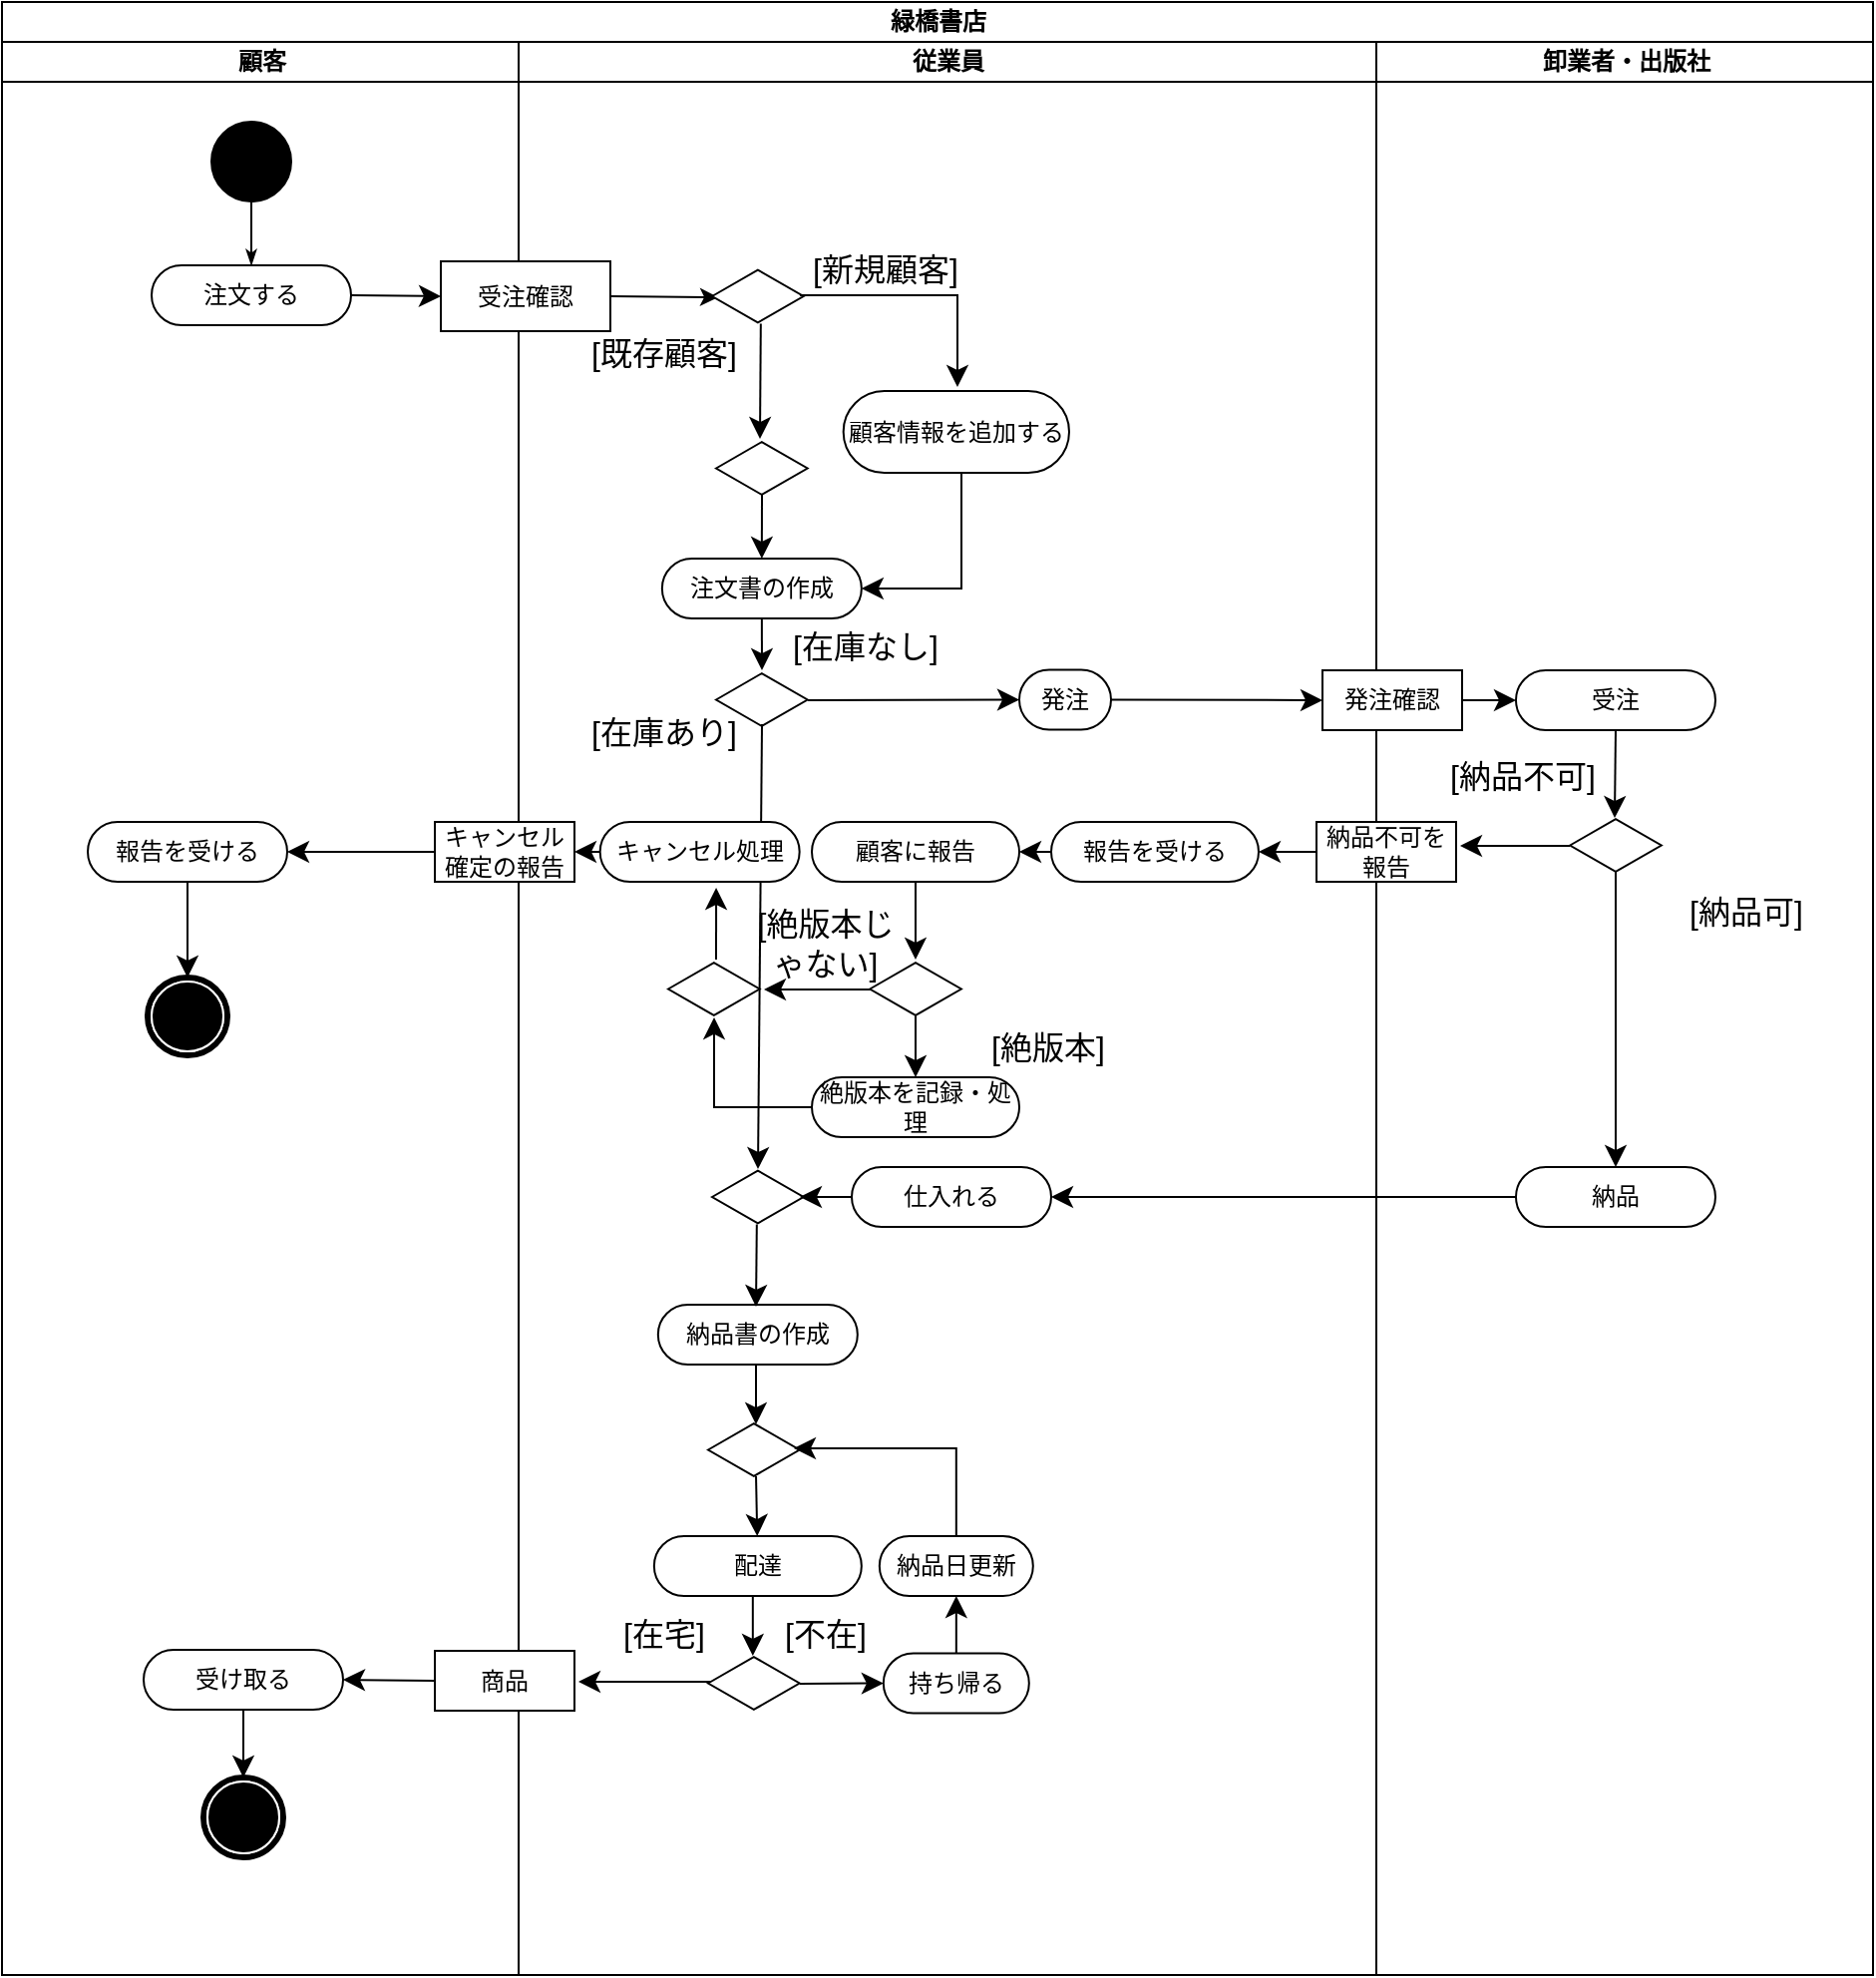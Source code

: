<mxfile version="25.0.3">
  <diagram name="Page-1" id="QY1Tf1sCF1vvzMj34POf">
    <mxGraphModel dx="492" dy="578" grid="0" gridSize="10" guides="1" tooltips="1" connect="1" arrows="1" fold="1" page="0" pageScale="1" pageWidth="827" pageHeight="1169" math="0" shadow="0">
      <root>
        <mxCell id="0" />
        <mxCell id="1" parent="0" />
        <mxCell id="UUrV6kXC2Yj9qnR-KLsr-1" value="緑橋書店" style="swimlane;html=1;childLayout=stackLayout;startSize=20;rounded=0;shadow=0;comic=0;labelBackgroundColor=none;strokeWidth=1;fontFamily=Verdana;fontSize=12;align=center;" vertex="1" parent="1">
          <mxGeometry x="40" y="40" width="938" height="989" as="geometry">
            <mxRectangle x="20" y="20" width="70" height="30" as="alternateBounds" />
          </mxGeometry>
        </mxCell>
        <mxCell id="UUrV6kXC2Yj9qnR-KLsr-2" value="顧客" style="swimlane;html=1;startSize=20;" vertex="1" parent="UUrV6kXC2Yj9qnR-KLsr-1">
          <mxGeometry y="20" width="259" height="969" as="geometry" />
        </mxCell>
        <mxCell id="UUrV6kXC2Yj9qnR-KLsr-3" value="報告を受ける" style="rounded=1;whiteSpace=wrap;html=1;shadow=0;comic=0;labelBackgroundColor=none;strokeWidth=1;fontFamily=Verdana;fontSize=12;align=center;arcSize=50;" vertex="1" parent="UUrV6kXC2Yj9qnR-KLsr-2">
          <mxGeometry x="43" y="391" width="100" height="30" as="geometry" />
        </mxCell>
        <mxCell id="UUrV6kXC2Yj9qnR-KLsr-4" value="" style="ellipse;whiteSpace=wrap;html=1;rounded=0;shadow=0;comic=0;labelBackgroundColor=none;strokeWidth=1;fillColor=#000000;fontFamily=Verdana;fontSize=12;align=center;movable=0;resizable=0;rotatable=0;deletable=0;editable=0;locked=1;connectable=0;" vertex="1" parent="UUrV6kXC2Yj9qnR-KLsr-2">
          <mxGeometry x="105" y="40" width="40" height="40" as="geometry" />
        </mxCell>
        <mxCell id="UUrV6kXC2Yj9qnR-KLsr-5" value="注文する" style="rounded=1;whiteSpace=wrap;html=1;shadow=0;comic=0;labelBackgroundColor=none;strokeWidth=1;fontFamily=Verdana;fontSize=12;align=center;arcSize=50;movable=1;resizable=1;rotatable=1;deletable=1;editable=1;locked=0;connectable=1;" vertex="1" parent="UUrV6kXC2Yj9qnR-KLsr-2">
          <mxGeometry x="75" y="112" width="100" height="30" as="geometry" />
        </mxCell>
        <mxCell id="UUrV6kXC2Yj9qnR-KLsr-6" style="edgeStyle=orthogonalEdgeStyle;rounded=0;html=1;labelBackgroundColor=none;startArrow=none;startFill=0;startSize=5;endArrow=classicThin;endFill=1;endSize=5;jettySize=auto;orthogonalLoop=1;strokeWidth=1;fontFamily=Verdana;fontSize=12;movable=0;resizable=0;rotatable=0;deletable=0;editable=0;locked=1;connectable=0;" edge="1" parent="UUrV6kXC2Yj9qnR-KLsr-2" source="UUrV6kXC2Yj9qnR-KLsr-4" target="UUrV6kXC2Yj9qnR-KLsr-5">
          <mxGeometry relative="1" as="geometry" />
        </mxCell>
        <mxCell id="UUrV6kXC2Yj9qnR-KLsr-7" value="" style="shape=mxgraph.bpmn.shape;html=1;verticalLabelPosition=bottom;labelBackgroundColor=#ffffff;verticalAlign=top;perimeter=ellipsePerimeter;outline=end;symbol=terminate;rounded=0;shadow=0;comic=0;strokeWidth=1;fontFamily=Verdana;fontSize=12;align=center;" vertex="1" parent="UUrV6kXC2Yj9qnR-KLsr-2">
          <mxGeometry x="73" y="469" width="40" height="39" as="geometry" />
        </mxCell>
        <mxCell id="UUrV6kXC2Yj9qnR-KLsr-8" value="受け取る" style="rounded=1;whiteSpace=wrap;html=1;shadow=0;comic=0;labelBackgroundColor=none;strokeWidth=1;fontFamily=Verdana;fontSize=12;align=center;arcSize=50;" vertex="1" parent="UUrV6kXC2Yj9qnR-KLsr-2">
          <mxGeometry x="71" y="806" width="100" height="30" as="geometry" />
        </mxCell>
        <mxCell id="UUrV6kXC2Yj9qnR-KLsr-9" value="" style="shape=mxgraph.bpmn.shape;html=1;verticalLabelPosition=bottom;labelBackgroundColor=#ffffff;verticalAlign=top;perimeter=ellipsePerimeter;outline=end;symbol=terminate;rounded=0;shadow=0;comic=0;strokeWidth=1;fontFamily=Verdana;fontSize=12;align=center;" vertex="1" parent="UUrV6kXC2Yj9qnR-KLsr-2">
          <mxGeometry x="101" y="870" width="40" height="40" as="geometry" />
        </mxCell>
        <mxCell id="UUrV6kXC2Yj9qnR-KLsr-10" value="" style="endArrow=classic;html=1;rounded=0;fontSize=12;startSize=8;endSize=8;curved=1;exitX=0.5;exitY=1;exitDx=0;exitDy=0;entryX=0.5;entryY=0;entryDx=0;entryDy=0;" edge="1" parent="UUrV6kXC2Yj9qnR-KLsr-2" source="UUrV6kXC2Yj9qnR-KLsr-8" target="UUrV6kXC2Yj9qnR-KLsr-9">
          <mxGeometry width="50" height="50" relative="1" as="geometry">
            <mxPoint x="398" y="857" as="sourcePoint" />
            <mxPoint x="119" y="876" as="targetPoint" />
          </mxGeometry>
        </mxCell>
        <mxCell id="UUrV6kXC2Yj9qnR-KLsr-11" value="" style="endArrow=classic;html=1;rounded=0;fontSize=12;startSize=8;endSize=8;curved=1;exitX=0.5;exitY=1;exitDx=0;exitDy=0;entryX=0.5;entryY=0;entryDx=0;entryDy=0;" edge="1" parent="UUrV6kXC2Yj9qnR-KLsr-2" source="UUrV6kXC2Yj9qnR-KLsr-3" target="UUrV6kXC2Yj9qnR-KLsr-7">
          <mxGeometry width="50" height="50" relative="1" as="geometry">
            <mxPoint x="343" y="511" as="sourcePoint" />
            <mxPoint x="84" y="458" as="targetPoint" />
          </mxGeometry>
        </mxCell>
        <mxCell id="UUrV6kXC2Yj9qnR-KLsr-12" value="" style="endArrow=classic;html=1;rounded=0;fontSize=12;startSize=8;endSize=8;curved=1;exitX=0;exitY=0.5;exitDx=0;exitDy=0;entryX=1;entryY=0.5;entryDx=0;entryDy=0;" edge="1" parent="UUrV6kXC2Yj9qnR-KLsr-1" source="UUrV6kXC2Yj9qnR-KLsr-53" target="UUrV6kXC2Yj9qnR-KLsr-3">
          <mxGeometry width="50" height="50" relative="1" as="geometry">
            <mxPoint x="214" y="518.5" as="sourcePoint" />
            <mxPoint x="143" y="521" as="targetPoint" />
          </mxGeometry>
        </mxCell>
        <mxCell id="UUrV6kXC2Yj9qnR-KLsr-13" value="従業員" style="swimlane;html=1;startSize=20;movable=1;resizable=1;rotatable=1;deletable=1;editable=1;locked=0;connectable=1;" vertex="1" parent="UUrV6kXC2Yj9qnR-KLsr-1">
          <mxGeometry x="259" y="20" width="430" height="969" as="geometry" />
        </mxCell>
        <mxCell id="UUrV6kXC2Yj9qnR-KLsr-14" value="顧客に報告" style="rounded=1;whiteSpace=wrap;html=1;shadow=0;comic=0;labelBackgroundColor=none;strokeWidth=1;fontFamily=Verdana;fontSize=12;align=center;arcSize=50;" vertex="1" parent="UUrV6kXC2Yj9qnR-KLsr-13">
          <mxGeometry x="147.0" y="391" width="104" height="30" as="geometry" />
        </mxCell>
        <mxCell id="UUrV6kXC2Yj9qnR-KLsr-15" value="顧客情報を追加する" style="rounded=1;whiteSpace=wrap;html=1;shadow=0;comic=0;labelBackgroundColor=none;strokeWidth=1;fontFamily=Verdana;fontSize=12;align=center;arcSize=50;movable=0;resizable=0;rotatable=0;deletable=0;editable=0;locked=1;connectable=0;" vertex="1" parent="UUrV6kXC2Yj9qnR-KLsr-13">
          <mxGeometry x="162.83" y="175" width="113.17" height="41" as="geometry" />
        </mxCell>
        <mxCell id="UUrV6kXC2Yj9qnR-KLsr-16" value="受注確認" style="rounded=0;whiteSpace=wrap;html=1;movable=1;resizable=1;rotatable=1;deletable=1;editable=1;locked=0;connectable=1;" vertex="1" parent="UUrV6kXC2Yj9qnR-KLsr-13">
          <mxGeometry x="-39" y="110" width="85" height="35" as="geometry" />
        </mxCell>
        <mxCell id="UUrV6kXC2Yj9qnR-KLsr-17" value="" style="endArrow=classic;html=1;rounded=0;fontSize=12;curved=1;exitX=1;exitY=0.5;exitDx=0;exitDy=0;movable=1;resizable=1;rotatable=1;deletable=1;editable=1;locked=0;connectable=1;" edge="1" parent="UUrV6kXC2Yj9qnR-KLsr-13" source="UUrV6kXC2Yj9qnR-KLsr-16">
          <mxGeometry width="50" height="50" relative="1" as="geometry">
            <mxPoint x="55" y="130" as="sourcePoint" />
            <mxPoint x="100" y="128" as="targetPoint" />
            <Array as="points" />
          </mxGeometry>
        </mxCell>
        <mxCell id="UUrV6kXC2Yj9qnR-KLsr-18" value="" style="html=1;whiteSpace=wrap;aspect=fixed;shape=isoRectangle;movable=0;resizable=0;rotatable=0;deletable=0;editable=0;locked=1;connectable=0;" vertex="1" parent="UUrV6kXC2Yj9qnR-KLsr-13">
          <mxGeometry x="97" y="113.75" width="45.83" height="27.5" as="geometry" />
        </mxCell>
        <mxCell id="UUrV6kXC2Yj9qnR-KLsr-19" value="" style="edgeStyle=segmentEdgeStyle;endArrow=classic;html=1;curved=0;rounded=0;endSize=8;startSize=8;fontSize=12;exitX=0.96;exitY=0.482;exitDx=0;exitDy=0;exitPerimeter=0;movable=0;resizable=0;rotatable=0;deletable=0;editable=0;locked=1;connectable=0;" edge="1" parent="UUrV6kXC2Yj9qnR-KLsr-13" source="UUrV6kXC2Yj9qnR-KLsr-18">
          <mxGeometry width="50" height="50" relative="1" as="geometry">
            <mxPoint x="151.0" y="127" as="sourcePoint" />
            <mxPoint x="220" y="173" as="targetPoint" />
            <Array as="points">
              <mxPoint x="220" y="127" />
            </Array>
          </mxGeometry>
        </mxCell>
        <mxCell id="UUrV6kXC2Yj9qnR-KLsr-20" value="" style="endArrow=classic;html=1;rounded=0;fontSize=12;startSize=8;endSize=8;curved=1;movable=1;resizable=1;rotatable=1;deletable=1;editable=1;locked=0;connectable=1;" edge="1" parent="UUrV6kXC2Yj9qnR-KLsr-13">
          <mxGeometry width="50" height="50" relative="1" as="geometry">
            <mxPoint x="121.41" y="141.25" as="sourcePoint" />
            <mxPoint x="121" y="199" as="targetPoint" />
            <Array as="points" />
          </mxGeometry>
        </mxCell>
        <mxCell id="UUrV6kXC2Yj9qnR-KLsr-21" value="[新規顧客]" style="text;html=1;align=center;verticalAlign=middle;whiteSpace=wrap;rounded=0;fontSize=16;movable=0;resizable=0;rotatable=0;deletable=0;editable=0;locked=1;connectable=0;" vertex="1" parent="UUrV6kXC2Yj9qnR-KLsr-13">
          <mxGeometry x="137" y="96" width="94" height="35" as="geometry" />
        </mxCell>
        <mxCell id="UUrV6kXC2Yj9qnR-KLsr-22" value="[既存顧客]" style="text;strokeColor=none;fillColor=none;html=1;align=center;verticalAlign=middle;whiteSpace=wrap;rounded=0;fontSize=16;movable=0;resizable=0;rotatable=0;deletable=0;editable=0;locked=1;connectable=0;" vertex="1" parent="UUrV6kXC2Yj9qnR-KLsr-13">
          <mxGeometry x="34" y="141.25" width="78" height="30" as="geometry" />
        </mxCell>
        <mxCell id="UUrV6kXC2Yj9qnR-KLsr-23" value="" style="html=1;whiteSpace=wrap;aspect=fixed;shape=isoRectangle;movable=1;resizable=1;rotatable=1;deletable=1;editable=1;locked=0;connectable=1;" vertex="1" parent="UUrV6kXC2Yj9qnR-KLsr-13">
          <mxGeometry x="99" y="200" width="45.83" height="27.5" as="geometry" />
        </mxCell>
        <mxCell id="UUrV6kXC2Yj9qnR-KLsr-24" value="" style="endArrow=classic;html=1;rounded=0;fontSize=12;startSize=8;endSize=8;curved=1;movable=1;resizable=1;rotatable=1;deletable=1;editable=1;locked=0;connectable=1;exitX=0.502;exitY=0.982;exitDx=0;exitDy=0;exitPerimeter=0;entryX=0.5;entryY=0;entryDx=0;entryDy=0;" edge="1" parent="UUrV6kXC2Yj9qnR-KLsr-13" source="UUrV6kXC2Yj9qnR-KLsr-23" target="UUrV6kXC2Yj9qnR-KLsr-25">
          <mxGeometry width="50" height="50" relative="1" as="geometry">
            <mxPoint x="121.41" y="250.5" as="sourcePoint" />
            <mxPoint x="125" y="259" as="targetPoint" />
          </mxGeometry>
        </mxCell>
        <mxCell id="UUrV6kXC2Yj9qnR-KLsr-25" value="注文書の作成" style="rounded=1;whiteSpace=wrap;html=1;shadow=0;comic=0;labelBackgroundColor=none;strokeWidth=1;fontFamily=Verdana;fontSize=12;align=center;arcSize=50;movable=1;resizable=1;rotatable=1;deletable=1;editable=1;locked=0;connectable=1;" vertex="1" parent="UUrV6kXC2Yj9qnR-KLsr-13">
          <mxGeometry x="71.92" y="259" width="100" height="30" as="geometry" />
        </mxCell>
        <mxCell id="UUrV6kXC2Yj9qnR-KLsr-26" value="" style="edgeStyle=segmentEdgeStyle;endArrow=classic;html=1;curved=0;rounded=0;endSize=8;startSize=8;fontSize=12;" edge="1" parent="UUrV6kXC2Yj9qnR-KLsr-13">
          <mxGeometry width="50" height="50" relative="1" as="geometry">
            <mxPoint x="185" y="300.5" as="sourcePoint" />
            <mxPoint x="185" y="301" as="targetPoint" />
          </mxGeometry>
        </mxCell>
        <mxCell id="UUrV6kXC2Yj9qnR-KLsr-27" value="" style="edgeStyle=segmentEdgeStyle;endArrow=classic;html=1;curved=0;rounded=0;endSize=8;startSize=8;fontSize=12;movable=1;resizable=1;rotatable=1;deletable=1;editable=1;locked=0;connectable=1;entryX=1;entryY=0.5;entryDx=0;entryDy=0;" edge="1" parent="UUrV6kXC2Yj9qnR-KLsr-13" target="UUrV6kXC2Yj9qnR-KLsr-25">
          <mxGeometry width="50" height="50" relative="1" as="geometry">
            <mxPoint x="222" y="216" as="sourcePoint" />
            <mxPoint x="169" y="265" as="targetPoint" />
            <Array as="points">
              <mxPoint x="222" y="274" />
            </Array>
          </mxGeometry>
        </mxCell>
        <mxCell id="UUrV6kXC2Yj9qnR-KLsr-28" value="" style="html=1;whiteSpace=wrap;aspect=fixed;shape=isoRectangle;movable=1;resizable=1;rotatable=1;deletable=1;editable=1;locked=0;connectable=1;" vertex="1" parent="UUrV6kXC2Yj9qnR-KLsr-13">
          <mxGeometry x="99" y="316" width="45.83" height="27.5" as="geometry" />
        </mxCell>
        <mxCell id="UUrV6kXC2Yj9qnR-KLsr-29" value="[在庫なし]" style="text;strokeColor=none;fillColor=none;html=1;align=center;verticalAlign=middle;whiteSpace=wrap;rounded=0;fontSize=16;" vertex="1" parent="UUrV6kXC2Yj9qnR-KLsr-13">
          <mxGeometry x="135" y="294" width="78" height="17" as="geometry" />
        </mxCell>
        <mxCell id="UUrV6kXC2Yj9qnR-KLsr-30" value="発注" style="rounded=1;whiteSpace=wrap;html=1;shadow=0;comic=0;labelBackgroundColor=none;strokeWidth=1;fontFamily=Verdana;fontSize=12;align=center;arcSize=50;" vertex="1" parent="UUrV6kXC2Yj9qnR-KLsr-13">
          <mxGeometry x="251" y="314.75" width="46" height="30" as="geometry" />
        </mxCell>
        <mxCell id="UUrV6kXC2Yj9qnR-KLsr-31" value="[在庫あり]" style="text;strokeColor=none;fillColor=none;html=1;align=center;verticalAlign=middle;whiteSpace=wrap;rounded=0;fontSize=16;" vertex="1" parent="UUrV6kXC2Yj9qnR-KLsr-13">
          <mxGeometry x="28" y="331" width="90" height="30" as="geometry" />
        </mxCell>
        <mxCell id="UUrV6kXC2Yj9qnR-KLsr-32" value="" style="html=1;whiteSpace=wrap;aspect=fixed;shape=isoRectangle;movable=1;resizable=1;rotatable=1;deletable=1;editable=1;locked=0;connectable=1;" vertex="1" parent="UUrV6kXC2Yj9qnR-KLsr-13">
          <mxGeometry x="97.0" y="565.25" width="45.83" height="27.5" as="geometry" />
        </mxCell>
        <mxCell id="UUrV6kXC2Yj9qnR-KLsr-33" value="" style="endArrow=classic;html=1;rounded=0;fontSize=12;startSize=8;endSize=8;curved=1;exitX=0.502;exitY=0.945;exitDx=0;exitDy=0;exitPerimeter=0;" edge="1" parent="UUrV6kXC2Yj9qnR-KLsr-13" source="UUrV6kXC2Yj9qnR-KLsr-28">
          <mxGeometry width="50" height="50" relative="1" as="geometry">
            <mxPoint x="120.41" y="354.25" as="sourcePoint" />
            <mxPoint x="120" y="565" as="targetPoint" />
          </mxGeometry>
        </mxCell>
        <mxCell id="UUrV6kXC2Yj9qnR-KLsr-34" value="仕入れる" style="rounded=1;whiteSpace=wrap;html=1;shadow=0;comic=0;labelBackgroundColor=none;strokeWidth=1;fontFamily=Verdana;fontSize=12;align=center;arcSize=50;" vertex="1" parent="UUrV6kXC2Yj9qnR-KLsr-13">
          <mxGeometry x="167" y="564" width="100" height="30" as="geometry" />
        </mxCell>
        <mxCell id="UUrV6kXC2Yj9qnR-KLsr-35" value="納品書&lt;span style=&quot;background-color: initial;&quot;&gt;の作成&lt;/span&gt;" style="rounded=1;whiteSpace=wrap;html=1;shadow=0;comic=0;labelBackgroundColor=none;strokeWidth=1;fontFamily=Verdana;fontSize=12;align=center;arcSize=50;" vertex="1" parent="UUrV6kXC2Yj9qnR-KLsr-13">
          <mxGeometry x="69.91" y="633" width="100" height="30" as="geometry" />
        </mxCell>
        <mxCell id="UUrV6kXC2Yj9qnR-KLsr-36" value="" style="endArrow=classic;html=1;rounded=0;fontSize=12;startSize=8;endSize=8;curved=1;" edge="1" parent="UUrV6kXC2Yj9qnR-KLsr-13">
          <mxGeometry width="50" height="50" relative="1" as="geometry">
            <mxPoint x="119.41" y="592.75" as="sourcePoint" />
            <mxPoint x="119" y="634" as="targetPoint" />
          </mxGeometry>
        </mxCell>
        <mxCell id="UUrV6kXC2Yj9qnR-KLsr-37" value="" style="endArrow=classic;html=1;rounded=0;fontSize=12;startSize=8;endSize=8;curved=1;" edge="1" parent="UUrV6kXC2Yj9qnR-KLsr-13">
          <mxGeometry width="50" height="50" relative="1" as="geometry">
            <mxPoint x="119" y="663" as="sourcePoint" />
            <mxPoint x="119" y="693" as="targetPoint" />
          </mxGeometry>
        </mxCell>
        <mxCell id="UUrV6kXC2Yj9qnR-KLsr-38" value="" style="html=1;whiteSpace=wrap;aspect=fixed;shape=isoRectangle;movable=1;resizable=1;rotatable=1;deletable=1;editable=1;locked=0;connectable=1;" vertex="1" parent="UUrV6kXC2Yj9qnR-KLsr-13">
          <mxGeometry x="95.0" y="692" width="45.83" height="27.5" as="geometry" />
        </mxCell>
        <mxCell id="UUrV6kXC2Yj9qnR-KLsr-39" value="配達" style="rounded=1;whiteSpace=wrap;html=1;shadow=0;comic=0;labelBackgroundColor=none;strokeWidth=1;fontFamily=Verdana;fontSize=12;align=center;arcSize=50;" vertex="1" parent="UUrV6kXC2Yj9qnR-KLsr-13">
          <mxGeometry x="67.92" y="749" width="104" height="30" as="geometry" />
        </mxCell>
        <mxCell id="UUrV6kXC2Yj9qnR-KLsr-40" value="" style="endArrow=classic;html=1;rounded=0;fontSize=12;startSize=8;endSize=8;curved=1;" edge="1" parent="UUrV6kXC2Yj9qnR-KLsr-13">
          <mxGeometry width="50" height="50" relative="1" as="geometry">
            <mxPoint x="117.41" y="779" as="sourcePoint" />
            <mxPoint x="117.41" y="809" as="targetPoint" />
          </mxGeometry>
        </mxCell>
        <mxCell id="UUrV6kXC2Yj9qnR-KLsr-41" value="" style="html=1;whiteSpace=wrap;aspect=fixed;shape=isoRectangle;movable=1;resizable=1;rotatable=1;deletable=1;editable=1;locked=0;connectable=1;" vertex="1" parent="UUrV6kXC2Yj9qnR-KLsr-13">
          <mxGeometry x="95" y="809" width="45.83" height="27.5" as="geometry" />
        </mxCell>
        <mxCell id="UUrV6kXC2Yj9qnR-KLsr-42" value="" style="endArrow=classic;html=1;rounded=0;fontSize=12;startSize=8;endSize=8;curved=1;entryX=0;entryY=0.5;entryDx=0;entryDy=0;" edge="1" parent="UUrV6kXC2Yj9qnR-KLsr-13" target="UUrV6kXC2Yj9qnR-KLsr-45">
          <mxGeometry width="50" height="50" relative="1" as="geometry">
            <mxPoint x="141" y="823" as="sourcePoint" />
            <mxPoint x="178" y="824" as="targetPoint" />
          </mxGeometry>
        </mxCell>
        <mxCell id="UUrV6kXC2Yj9qnR-KLsr-43" value="[不在]" style="text;strokeColor=none;fillColor=none;html=1;align=center;verticalAlign=middle;whiteSpace=wrap;rounded=0;fontSize=16;" vertex="1" parent="UUrV6kXC2Yj9qnR-KLsr-13">
          <mxGeometry x="124" y="783" width="60" height="30" as="geometry" />
        </mxCell>
        <mxCell id="UUrV6kXC2Yj9qnR-KLsr-44" value="[在宅]" style="text;strokeColor=none;fillColor=none;html=1;align=center;verticalAlign=middle;whiteSpace=wrap;rounded=0;fontSize=16;" vertex="1" parent="UUrV6kXC2Yj9qnR-KLsr-13">
          <mxGeometry x="43" y="783" width="60" height="30" as="geometry" />
        </mxCell>
        <mxCell id="UUrV6kXC2Yj9qnR-KLsr-45" value="持ち帰る" style="rounded=1;whiteSpace=wrap;html=1;shadow=0;comic=0;labelBackgroundColor=none;strokeWidth=1;fontFamily=Verdana;fontSize=12;align=center;arcSize=50;" vertex="1" parent="UUrV6kXC2Yj9qnR-KLsr-13">
          <mxGeometry x="182.91" y="807.75" width="73" height="30" as="geometry" />
        </mxCell>
        <mxCell id="UUrV6kXC2Yj9qnR-KLsr-46" value="納品日更新" style="rounded=1;whiteSpace=wrap;html=1;shadow=0;comic=0;labelBackgroundColor=none;strokeWidth=1;fontFamily=Verdana;fontSize=12;align=center;arcSize=50;" vertex="1" parent="UUrV6kXC2Yj9qnR-KLsr-13">
          <mxGeometry x="180.91" y="749" width="77" height="30" as="geometry" />
        </mxCell>
        <mxCell id="UUrV6kXC2Yj9qnR-KLsr-47" value="" style="endArrow=classic;html=1;rounded=0;fontSize=12;startSize=8;endSize=8;curved=1;entryX=0.5;entryY=1;entryDx=0;entryDy=0;exitX=0.5;exitY=0;exitDx=0;exitDy=0;" edge="1" parent="UUrV6kXC2Yj9qnR-KLsr-13" source="UUrV6kXC2Yj9qnR-KLsr-45" target="UUrV6kXC2Yj9qnR-KLsr-46">
          <mxGeometry width="50" height="50" relative="1" as="geometry">
            <mxPoint x="215" y="809" as="sourcePoint" />
            <mxPoint x="265" y="759" as="targetPoint" />
          </mxGeometry>
        </mxCell>
        <mxCell id="UUrV6kXC2Yj9qnR-KLsr-48" value="" style="edgeStyle=segmentEdgeStyle;endArrow=classic;html=1;curved=0;rounded=0;endSize=8;startSize=8;fontSize=12;entryX=0.938;entryY=0.473;entryDx=0;entryDy=0;entryPerimeter=0;exitX=0.5;exitY=0;exitDx=0;exitDy=0;" edge="1" parent="UUrV6kXC2Yj9qnR-KLsr-13" source="UUrV6kXC2Yj9qnR-KLsr-46" target="UUrV6kXC2Yj9qnR-KLsr-38">
          <mxGeometry width="50" height="50" relative="1" as="geometry">
            <mxPoint x="148" y="757" as="sourcePoint" />
            <mxPoint x="198" y="707" as="targetPoint" />
            <Array as="points">
              <mxPoint x="219" y="705" />
            </Array>
          </mxGeometry>
        </mxCell>
        <mxCell id="UUrV6kXC2Yj9qnR-KLsr-49" value="商品" style="rounded=0;whiteSpace=wrap;html=1;shadow=0;comic=0;labelBackgroundColor=none;strokeWidth=1;fontFamily=Verdana;fontSize=12;align=center;arcSize=50;" vertex="1" parent="UUrV6kXC2Yj9qnR-KLsr-13">
          <mxGeometry x="-42" y="806.5" width="70" height="30" as="geometry" />
        </mxCell>
        <mxCell id="UUrV6kXC2Yj9qnR-KLsr-50" value="" style="endArrow=classic;html=1;rounded=0;fontSize=12;startSize=8;endSize=8;curved=1;exitX=0.5;exitY=1;exitDx=0;exitDy=0;" edge="1" parent="UUrV6kXC2Yj9qnR-KLsr-13" source="UUrV6kXC2Yj9qnR-KLsr-25">
          <mxGeometry width="50" height="50" relative="1" as="geometry">
            <mxPoint x="322" y="384" as="sourcePoint" />
            <mxPoint x="122" y="315" as="targetPoint" />
          </mxGeometry>
        </mxCell>
        <mxCell id="UUrV6kXC2Yj9qnR-KLsr-51" value="" style="endArrow=classic;html=1;rounded=0;fontSize=12;startSize=8;endSize=8;curved=1;exitX=0.524;exitY=0.982;exitDx=0;exitDy=0;exitPerimeter=0;" edge="1" parent="UUrV6kXC2Yj9qnR-KLsr-13" source="UUrV6kXC2Yj9qnR-KLsr-38" target="UUrV6kXC2Yj9qnR-KLsr-39">
          <mxGeometry width="50" height="50" relative="1" as="geometry">
            <mxPoint x="322" y="696" as="sourcePoint" />
            <mxPoint x="372" y="646" as="targetPoint" />
          </mxGeometry>
        </mxCell>
        <mxCell id="UUrV6kXC2Yj9qnR-KLsr-52" value="キャンセル処理" style="rounded=1;whiteSpace=wrap;html=1;shadow=0;comic=0;labelBackgroundColor=none;strokeWidth=1;fontFamily=Verdana;fontSize=12;align=center;arcSize=50;" vertex="1" parent="UUrV6kXC2Yj9qnR-KLsr-13">
          <mxGeometry x="40.83" y="391" width="100" height="30" as="geometry" />
        </mxCell>
        <mxCell id="UUrV6kXC2Yj9qnR-KLsr-53" value="キャンセル確定の報告" style="rounded=0;whiteSpace=wrap;html=1;shadow=0;comic=0;labelBackgroundColor=none;strokeWidth=1;fontFamily=Verdana;fontSize=12;align=center;arcSize=50;" vertex="1" parent="UUrV6kXC2Yj9qnR-KLsr-13">
          <mxGeometry x="-42" y="391" width="70" height="30" as="geometry" />
        </mxCell>
        <mxCell id="UUrV6kXC2Yj9qnR-KLsr-54" value="" style="endArrow=classic;html=1;rounded=0;fontSize=12;startSize=8;endSize=8;curved=1;exitX=0;exitY=0.5;exitDx=0;exitDy=0;entryX=1;entryY=0.5;entryDx=0;entryDy=0;" edge="1" parent="UUrV6kXC2Yj9qnR-KLsr-13" source="UUrV6kXC2Yj9qnR-KLsr-52" target="UUrV6kXC2Yj9qnR-KLsr-53">
          <mxGeometry width="50" height="50" relative="1" as="geometry">
            <mxPoint x="219" y="405" as="sourcePoint" />
            <mxPoint x="269" y="355" as="targetPoint" />
          </mxGeometry>
        </mxCell>
        <mxCell id="UUrV6kXC2Yj9qnR-KLsr-55" value="報告を受ける" style="rounded=1;whiteSpace=wrap;html=1;shadow=0;comic=0;labelBackgroundColor=none;strokeWidth=1;fontFamily=Verdana;fontSize=12;align=center;arcSize=50;" vertex="1" parent="UUrV6kXC2Yj9qnR-KLsr-13">
          <mxGeometry x="267" y="391" width="104" height="30" as="geometry" />
        </mxCell>
        <mxCell id="UUrV6kXC2Yj9qnR-KLsr-56" value="" style="endArrow=classic;html=1;rounded=0;fontSize=12;startSize=8;endSize=8;curved=1;exitX=0;exitY=0.5;exitDx=0;exitDy=0;entryX=1;entryY=0.5;entryDx=0;entryDy=0;" edge="1" parent="UUrV6kXC2Yj9qnR-KLsr-13" source="UUrV6kXC2Yj9qnR-KLsr-55" target="UUrV6kXC2Yj9qnR-KLsr-14">
          <mxGeometry width="50" height="50" relative="1" as="geometry">
            <mxPoint x="296" y="560" as="sourcePoint" />
            <mxPoint x="346" y="510" as="targetPoint" />
          </mxGeometry>
        </mxCell>
        <mxCell id="UUrV6kXC2Yj9qnR-KLsr-57" value="" style="html=1;whiteSpace=wrap;aspect=fixed;shape=isoRectangle;movable=1;resizable=1;rotatable=1;deletable=1;editable=1;locked=0;connectable=1;" vertex="1" parent="UUrV6kXC2Yj9qnR-KLsr-13">
          <mxGeometry x="176.09" y="461" width="45.83" height="27.5" as="geometry" />
        </mxCell>
        <mxCell id="UUrV6kXC2Yj9qnR-KLsr-58" value="絶版本を記録・処理" style="rounded=1;whiteSpace=wrap;html=1;shadow=0;comic=0;labelBackgroundColor=none;strokeWidth=1;fontFamily=Verdana;fontSize=12;align=center;arcSize=50;" vertex="1" parent="UUrV6kXC2Yj9qnR-KLsr-13">
          <mxGeometry x="147.01" y="519" width="104" height="30" as="geometry" />
        </mxCell>
        <mxCell id="UUrV6kXC2Yj9qnR-KLsr-59" value="" style="endArrow=classic;html=1;rounded=0;fontSize=12;startSize=8;endSize=8;curved=1;exitX=0.5;exitY=1;exitDx=0;exitDy=0;" edge="1" parent="UUrV6kXC2Yj9qnR-KLsr-13" source="UUrV6kXC2Yj9qnR-KLsr-14">
          <mxGeometry width="50" height="50" relative="1" as="geometry">
            <mxPoint x="296" y="560" as="sourcePoint" />
            <mxPoint x="199" y="460" as="targetPoint" />
          </mxGeometry>
        </mxCell>
        <mxCell id="UUrV6kXC2Yj9qnR-KLsr-60" value="" style="html=1;whiteSpace=wrap;aspect=fixed;shape=isoRectangle;movable=1;resizable=1;rotatable=1;deletable=1;editable=1;locked=0;connectable=1;" vertex="1" parent="UUrV6kXC2Yj9qnR-KLsr-13">
          <mxGeometry x="75" y="461" width="45.83" height="27.5" as="geometry" />
        </mxCell>
        <mxCell id="UUrV6kXC2Yj9qnR-KLsr-61" value="" style="edgeStyle=segmentEdgeStyle;endArrow=classic;html=1;curved=0;rounded=0;endSize=8;startSize=8;fontSize=12;exitX=0;exitY=0.5;exitDx=0;exitDy=0;entryX=0.502;entryY=1.018;entryDx=0;entryDy=0;entryPerimeter=0;" edge="1" parent="UUrV6kXC2Yj9qnR-KLsr-13" source="UUrV6kXC2Yj9qnR-KLsr-58" target="UUrV6kXC2Yj9qnR-KLsr-60">
          <mxGeometry width="50" height="50" relative="1" as="geometry">
            <mxPoint x="323" y="602" as="sourcePoint" />
            <mxPoint x="373" y="552" as="targetPoint" />
          </mxGeometry>
        </mxCell>
        <mxCell id="UUrV6kXC2Yj9qnR-KLsr-62" value="" style="endArrow=classic;html=1;rounded=0;fontSize=12;startSize=8;endSize=8;curved=1;exitX=0.5;exitY=0.982;exitDx=0;exitDy=0;exitPerimeter=0;entryX=0.5;entryY=0;entryDx=0;entryDy=0;" edge="1" parent="UUrV6kXC2Yj9qnR-KLsr-13" source="UUrV6kXC2Yj9qnR-KLsr-57" target="UUrV6kXC2Yj9qnR-KLsr-58">
          <mxGeometry width="50" height="50" relative="1" as="geometry">
            <mxPoint x="323" y="602" as="sourcePoint" />
            <mxPoint x="373" y="552" as="targetPoint" />
          </mxGeometry>
        </mxCell>
        <mxCell id="UUrV6kXC2Yj9qnR-KLsr-63" value="" style="endArrow=classic;html=1;rounded=0;fontSize=12;startSize=8;endSize=8;curved=1;exitX=0.02;exitY=0.509;exitDx=0;exitDy=0;exitPerimeter=0;" edge="1" parent="UUrV6kXC2Yj9qnR-KLsr-13" source="UUrV6kXC2Yj9qnR-KLsr-57">
          <mxGeometry width="50" height="50" relative="1" as="geometry">
            <mxPoint x="323" y="602" as="sourcePoint" />
            <mxPoint x="123" y="475" as="targetPoint" />
          </mxGeometry>
        </mxCell>
        <mxCell id="UUrV6kXC2Yj9qnR-KLsr-64" value="[絶版本]" style="text;strokeColor=none;fillColor=none;html=1;align=center;verticalAlign=middle;whiteSpace=wrap;rounded=0;fontSize=16;" vertex="1" parent="UUrV6kXC2Yj9qnR-KLsr-13">
          <mxGeometry x="210" y="489" width="111" height="30" as="geometry" />
        </mxCell>
        <mxCell id="UUrV6kXC2Yj9qnR-KLsr-65" value="[絶版本じゃない]" style="text;strokeColor=none;fillColor=none;html=1;align=center;verticalAlign=middle;whiteSpace=wrap;rounded=0;fontSize=16;" vertex="1" parent="UUrV6kXC2Yj9qnR-KLsr-13">
          <mxGeometry x="115.04" y="437" width="77.92" height="30" as="geometry" />
        </mxCell>
        <mxCell id="UUrV6kXC2Yj9qnR-KLsr-66" value="" style="endArrow=classic;html=1;rounded=0;fontSize=12;startSize=8;endSize=8;curved=1;exitX=1.004;exitY=0.509;exitDx=0;exitDy=0;exitPerimeter=0;entryX=0;entryY=0.5;entryDx=0;entryDy=0;" edge="1" parent="UUrV6kXC2Yj9qnR-KLsr-13" source="UUrV6kXC2Yj9qnR-KLsr-28" target="UUrV6kXC2Yj9qnR-KLsr-30">
          <mxGeometry width="50" height="50" relative="1" as="geometry">
            <mxPoint x="321" y="373" as="sourcePoint" />
            <mxPoint x="175" y="319" as="targetPoint" />
          </mxGeometry>
        </mxCell>
        <mxCell id="UUrV6kXC2Yj9qnR-KLsr-67" value="" style="endArrow=classic;html=1;rounded=0;fontSize=12;startSize=8;endSize=8;curved=1;exitX=0;exitY=0.5;exitDx=0;exitDy=0;entryX=0.96;entryY=0.5;entryDx=0;entryDy=0;entryPerimeter=0;" edge="1" parent="UUrV6kXC2Yj9qnR-KLsr-13" source="UUrV6kXC2Yj9qnR-KLsr-34" target="UUrV6kXC2Yj9qnR-KLsr-32">
          <mxGeometry width="50" height="50" relative="1" as="geometry">
            <mxPoint x="138" y="546" as="sourcePoint" />
            <mxPoint x="140" y="568" as="targetPoint" />
          </mxGeometry>
        </mxCell>
        <mxCell id="UUrV6kXC2Yj9qnR-KLsr-68" value="" style="endArrow=classic;html=1;rounded=0;fontSize=12;startSize=8;endSize=8;curved=1;exitX=0.524;exitY=-0.036;exitDx=0;exitDy=0;exitPerimeter=0;entryX=0.582;entryY=1.1;entryDx=0;entryDy=0;entryPerimeter=0;" edge="1" parent="UUrV6kXC2Yj9qnR-KLsr-13" source="UUrV6kXC2Yj9qnR-KLsr-60" target="UUrV6kXC2Yj9qnR-KLsr-52">
          <mxGeometry width="50" height="50" relative="1" as="geometry">
            <mxPoint x="316" y="591" as="sourcePoint" />
            <mxPoint x="92" y="412" as="targetPoint" />
          </mxGeometry>
        </mxCell>
        <mxCell id="UUrV6kXC2Yj9qnR-KLsr-69" value="卸業者・出版社" style="swimlane;html=1;startSize=20;movable=1;resizable=1;rotatable=1;deletable=1;editable=1;locked=0;connectable=1;" vertex="1" parent="UUrV6kXC2Yj9qnR-KLsr-1">
          <mxGeometry x="689" y="20" width="249" height="969" as="geometry" />
        </mxCell>
        <mxCell id="UUrV6kXC2Yj9qnR-KLsr-70" value="受注" style="rounded=1;whiteSpace=wrap;html=1;shadow=0;comic=0;labelBackgroundColor=none;strokeWidth=1;fontFamily=Verdana;fontSize=12;align=center;arcSize=50;" vertex="1" parent="UUrV6kXC2Yj9qnR-KLsr-69">
          <mxGeometry x="69.99" y="315" width="100" height="30" as="geometry" />
        </mxCell>
        <mxCell id="UUrV6kXC2Yj9qnR-KLsr-71" value="発注確認" style="rounded=0;whiteSpace=wrap;html=1;shadow=0;comic=0;labelBackgroundColor=none;strokeWidth=1;fontFamily=Verdana;fontSize=12;align=center;arcSize=50;" vertex="1" parent="UUrV6kXC2Yj9qnR-KLsr-69">
          <mxGeometry x="-27" y="315" width="70" height="30" as="geometry" />
        </mxCell>
        <mxCell id="UUrV6kXC2Yj9qnR-KLsr-72" value="納品" style="rounded=1;whiteSpace=wrap;html=1;shadow=0;comic=0;labelBackgroundColor=none;strokeWidth=1;fontFamily=Verdana;fontSize=12;align=center;arcSize=50;" vertex="1" parent="UUrV6kXC2Yj9qnR-KLsr-69">
          <mxGeometry x="69.99" y="564" width="100" height="30" as="geometry" />
        </mxCell>
        <mxCell id="UUrV6kXC2Yj9qnR-KLsr-73" value="" style="html=1;whiteSpace=wrap;aspect=fixed;shape=isoRectangle;movable=1;resizable=1;rotatable=1;deletable=1;editable=1;locked=0;connectable=1;" vertex="1" parent="UUrV6kXC2Yj9qnR-KLsr-69">
          <mxGeometry x="97.08" y="389" width="45.83" height="27.5" as="geometry" />
        </mxCell>
        <mxCell id="UUrV6kXC2Yj9qnR-KLsr-74" value="" style="endArrow=classic;html=1;rounded=0;fontSize=12;startSize=8;endSize=8;curved=1;entryX=0.489;entryY=0;entryDx=0;entryDy=0;entryPerimeter=0;exitX=0.5;exitY=1;exitDx=0;exitDy=0;" edge="1" parent="UUrV6kXC2Yj9qnR-KLsr-69" source="UUrV6kXC2Yj9qnR-KLsr-70" target="UUrV6kXC2Yj9qnR-KLsr-73">
          <mxGeometry width="50" height="50" relative="1" as="geometry">
            <mxPoint x="119.51" y="355" as="sourcePoint" />
            <mxPoint x="119.51" y="420" as="targetPoint" />
          </mxGeometry>
        </mxCell>
        <mxCell id="UUrV6kXC2Yj9qnR-KLsr-75" value="" style="endArrow=classic;html=1;rounded=0;fontSize=12;startSize=8;endSize=8;curved=1;exitX=0.5;exitY=0.982;exitDx=0;exitDy=0;exitPerimeter=0;" edge="1" parent="UUrV6kXC2Yj9qnR-KLsr-69" source="UUrV6kXC2Yj9qnR-KLsr-73">
          <mxGeometry width="50" height="50" relative="1" as="geometry">
            <mxPoint x="120" y="417" as="sourcePoint" />
            <mxPoint x="120" y="564" as="targetPoint" />
          </mxGeometry>
        </mxCell>
        <mxCell id="UUrV6kXC2Yj9qnR-KLsr-76" value="[納品可]" style="text;strokeColor=none;fillColor=none;html=1;align=center;verticalAlign=middle;whiteSpace=wrap;rounded=0;fontSize=16;" vertex="1" parent="UUrV6kXC2Yj9qnR-KLsr-69">
          <mxGeometry x="137" y="421" width="97" height="30" as="geometry" />
        </mxCell>
        <mxCell id="UUrV6kXC2Yj9qnR-KLsr-77" value="" style="endArrow=classic;html=1;rounded=0;fontSize=12;startSize=8;endSize=8;curved=1;" edge="1" parent="UUrV6kXC2Yj9qnR-KLsr-69">
          <mxGeometry width="50" height="50" relative="1" as="geometry">
            <mxPoint x="97" y="403" as="sourcePoint" />
            <mxPoint x="42" y="403" as="targetPoint" />
          </mxGeometry>
        </mxCell>
        <mxCell id="UUrV6kXC2Yj9qnR-KLsr-78" value="[納品不可]" style="text;strokeColor=none;fillColor=none;html=1;align=center;verticalAlign=middle;whiteSpace=wrap;rounded=0;fontSize=16;" vertex="1" parent="UUrV6kXC2Yj9qnR-KLsr-69">
          <mxGeometry x="18" y="353" width="111" height="30" as="geometry" />
        </mxCell>
        <mxCell id="UUrV6kXC2Yj9qnR-KLsr-79" value="納品不可を報告" style="rounded=0;whiteSpace=wrap;html=1;shadow=0;comic=0;labelBackgroundColor=none;strokeWidth=1;fontFamily=Verdana;fontSize=12;align=center;arcSize=50;" vertex="1" parent="UUrV6kXC2Yj9qnR-KLsr-69">
          <mxGeometry x="-30" y="391" width="70" height="30" as="geometry" />
        </mxCell>
        <mxCell id="UUrV6kXC2Yj9qnR-KLsr-80" value="" style="endArrow=classic;html=1;rounded=0;fontSize=12;startSize=8;endSize=8;curved=1;exitX=1;exitY=0.5;exitDx=0;exitDy=0;entryX=0;entryY=0.5;entryDx=0;entryDy=0;" edge="1" parent="UUrV6kXC2Yj9qnR-KLsr-69" source="UUrV6kXC2Yj9qnR-KLsr-71" target="UUrV6kXC2Yj9qnR-KLsr-70">
          <mxGeometry width="50" height="50" relative="1" as="geometry">
            <mxPoint x="-86" y="411" as="sourcePoint" />
            <mxPoint x="-36" y="361" as="targetPoint" />
          </mxGeometry>
        </mxCell>
        <mxCell id="UUrV6kXC2Yj9qnR-KLsr-81" value="" style="endArrow=classic;html=1;rounded=0;fontSize=12;startSize=8;endSize=8;curved=1;entryX=1;entryY=0.5;entryDx=0;entryDy=0;exitX=0;exitY=0.5;exitDx=0;exitDy=0;" edge="1" parent="UUrV6kXC2Yj9qnR-KLsr-1" source="UUrV6kXC2Yj9qnR-KLsr-72" target="UUrV6kXC2Yj9qnR-KLsr-34">
          <mxGeometry width="50" height="50" relative="1" as="geometry">
            <mxPoint x="691" y="599" as="sourcePoint" />
            <mxPoint x="614" y="599" as="targetPoint" />
          </mxGeometry>
        </mxCell>
        <mxCell id="UUrV6kXC2Yj9qnR-KLsr-82" value="" style="endArrow=classic;html=1;rounded=0;fontSize=12;startSize=8;endSize=8;curved=1;exitX=1;exitY=0.5;exitDx=0;exitDy=0;entryX=0;entryY=0.5;entryDx=0;entryDy=0;" edge="1" parent="UUrV6kXC2Yj9qnR-KLsr-1" source="UUrV6kXC2Yj9qnR-KLsr-30" target="UUrV6kXC2Yj9qnR-KLsr-71">
          <mxGeometry width="50" height="50" relative="1" as="geometry">
            <mxPoint x="587" y="404" as="sourcePoint" />
            <mxPoint x="541" y="350" as="targetPoint" />
          </mxGeometry>
        </mxCell>
        <mxCell id="UUrV6kXC2Yj9qnR-KLsr-83" value="" style="endArrow=classic;html=1;rounded=0;fontSize=12;startSize=8;endSize=8;curved=1;exitX=0;exitY=0.5;exitDx=0;exitDy=0;entryX=1;entryY=0.5;entryDx=0;entryDy=0;" edge="1" parent="UUrV6kXC2Yj9qnR-KLsr-1" source="UUrV6kXC2Yj9qnR-KLsr-79" target="UUrV6kXC2Yj9qnR-KLsr-55">
          <mxGeometry width="50" height="50" relative="1" as="geometry">
            <mxPoint x="582" y="412" as="sourcePoint" />
            <mxPoint x="632" y="362" as="targetPoint" />
          </mxGeometry>
        </mxCell>
        <mxCell id="UUrV6kXC2Yj9qnR-KLsr-84" value="" style="endArrow=classic;html=1;rounded=0;fontSize=12;startSize=8;endSize=8;curved=1;exitX=0;exitY=0.5;exitDx=0;exitDy=0;entryX=1;entryY=0.5;entryDx=0;entryDy=0;" edge="1" parent="UUrV6kXC2Yj9qnR-KLsr-1" source="UUrV6kXC2Yj9qnR-KLsr-49" target="UUrV6kXC2Yj9qnR-KLsr-8">
          <mxGeometry width="50" height="50" relative="1" as="geometry">
            <mxPoint x="575" y="626" as="sourcePoint" />
            <mxPoint x="625" y="576" as="targetPoint" />
          </mxGeometry>
        </mxCell>
        <mxCell id="UUrV6kXC2Yj9qnR-KLsr-85" value="" style="endArrow=classic;html=1;rounded=0;fontSize=12;startSize=8;endSize=8;curved=1;exitX=1;exitY=0.5;exitDx=0;exitDy=0;entryX=0;entryY=0.5;entryDx=0;entryDy=0;" edge="1" parent="UUrV6kXC2Yj9qnR-KLsr-1" source="UUrV6kXC2Yj9qnR-KLsr-5" target="UUrV6kXC2Yj9qnR-KLsr-16">
          <mxGeometry width="50" height="50" relative="1" as="geometry">
            <mxPoint x="200" y="180" as="sourcePoint" />
            <mxPoint x="625" y="372" as="targetPoint" />
          </mxGeometry>
        </mxCell>
        <mxCell id="UUrV6kXC2Yj9qnR-KLsr-86" value="" style="endArrow=classic;html=1;rounded=0;fontSize=12;startSize=8;endSize=8;curved=1;exitX=0.022;exitY=0.473;exitDx=0;exitDy=0;exitPerimeter=0;" edge="1" parent="1" source="UUrV6kXC2Yj9qnR-KLsr-41">
          <mxGeometry width="50" height="50" relative="1" as="geometry">
            <mxPoint x="437" y="806" as="sourcePoint" />
            <mxPoint x="329" y="882" as="targetPoint" />
          </mxGeometry>
        </mxCell>
      </root>
    </mxGraphModel>
  </diagram>
</mxfile>
